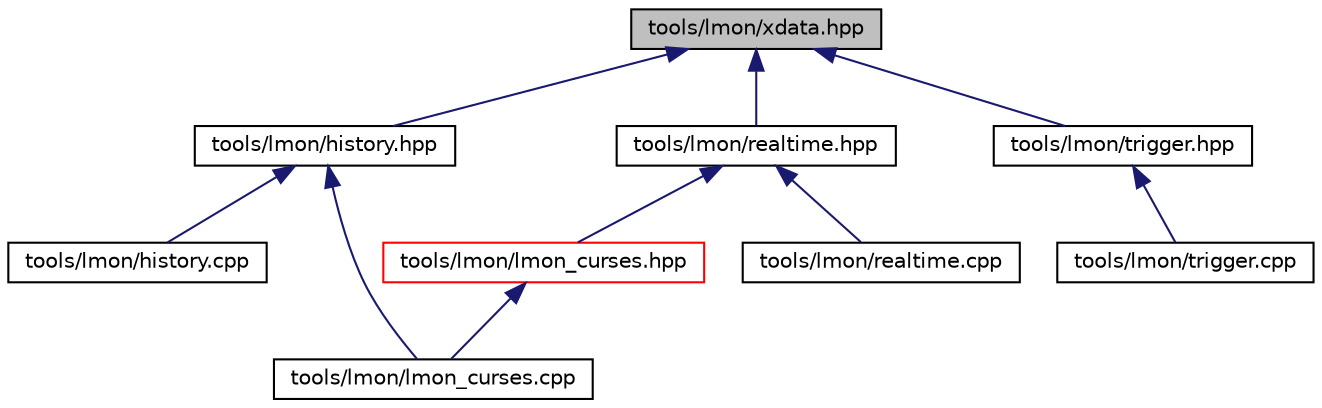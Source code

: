 digraph "tools/lmon/xdata.hpp"
{
 // LATEX_PDF_SIZE
  bgcolor="transparent";
  edge [fontname="Helvetica",fontsize="10",labelfontname="Helvetica",labelfontsize="10"];
  node [fontname="Helvetica",fontsize="10",shape=record];
  Node1 [label="tools/lmon/xdata.hpp",height=0.2,width=0.4,color="black", fillcolor="grey75", style="filled", fontcolor="black",tooltip=" "];
  Node1 -> Node2 [dir="back",color="midnightblue",fontsize="10",style="solid",fontname="Helvetica"];
  Node2 [label="tools/lmon/history.hpp",height=0.2,width=0.4,color="black",URL="$history_8hpp.html",tooltip=" "];
  Node2 -> Node3 [dir="back",color="midnightblue",fontsize="10",style="solid",fontname="Helvetica"];
  Node3 [label="tools/lmon/history.cpp",height=0.2,width=0.4,color="black",URL="$history_8cpp.html",tooltip=" "];
  Node2 -> Node4 [dir="back",color="midnightblue",fontsize="10",style="solid",fontname="Helvetica"];
  Node4 [label="tools/lmon/lmon_curses.cpp",height=0.2,width=0.4,color="black",URL="$lmon__curses_8cpp.html",tooltip=" "];
  Node1 -> Node5 [dir="back",color="midnightblue",fontsize="10",style="solid",fontname="Helvetica"];
  Node5 [label="tools/lmon/realtime.hpp",height=0.2,width=0.4,color="black",URL="$realtime_8hpp.html",tooltip=" "];
  Node5 -> Node6 [dir="back",color="midnightblue",fontsize="10",style="solid",fontname="Helvetica"];
  Node6 [label="tools/lmon/lmon_curses.hpp",height=0.2,width=0.4,color="red",URL="$lmon__curses_8hpp.html",tooltip=" "];
  Node6 -> Node4 [dir="back",color="midnightblue",fontsize="10",style="solid",fontname="Helvetica"];
  Node5 -> Node8 [dir="back",color="midnightblue",fontsize="10",style="solid",fontname="Helvetica"];
  Node8 [label="tools/lmon/realtime.cpp",height=0.2,width=0.4,color="black",URL="$realtime_8cpp.html",tooltip=" "];
  Node1 -> Node9 [dir="back",color="midnightblue",fontsize="10",style="solid",fontname="Helvetica"];
  Node9 [label="tools/lmon/trigger.hpp",height=0.2,width=0.4,color="black",URL="$trigger_8hpp.html",tooltip=" "];
  Node9 -> Node10 [dir="back",color="midnightblue",fontsize="10",style="solid",fontname="Helvetica"];
  Node10 [label="tools/lmon/trigger.cpp",height=0.2,width=0.4,color="black",URL="$trigger_8cpp.html",tooltip=" "];
}
